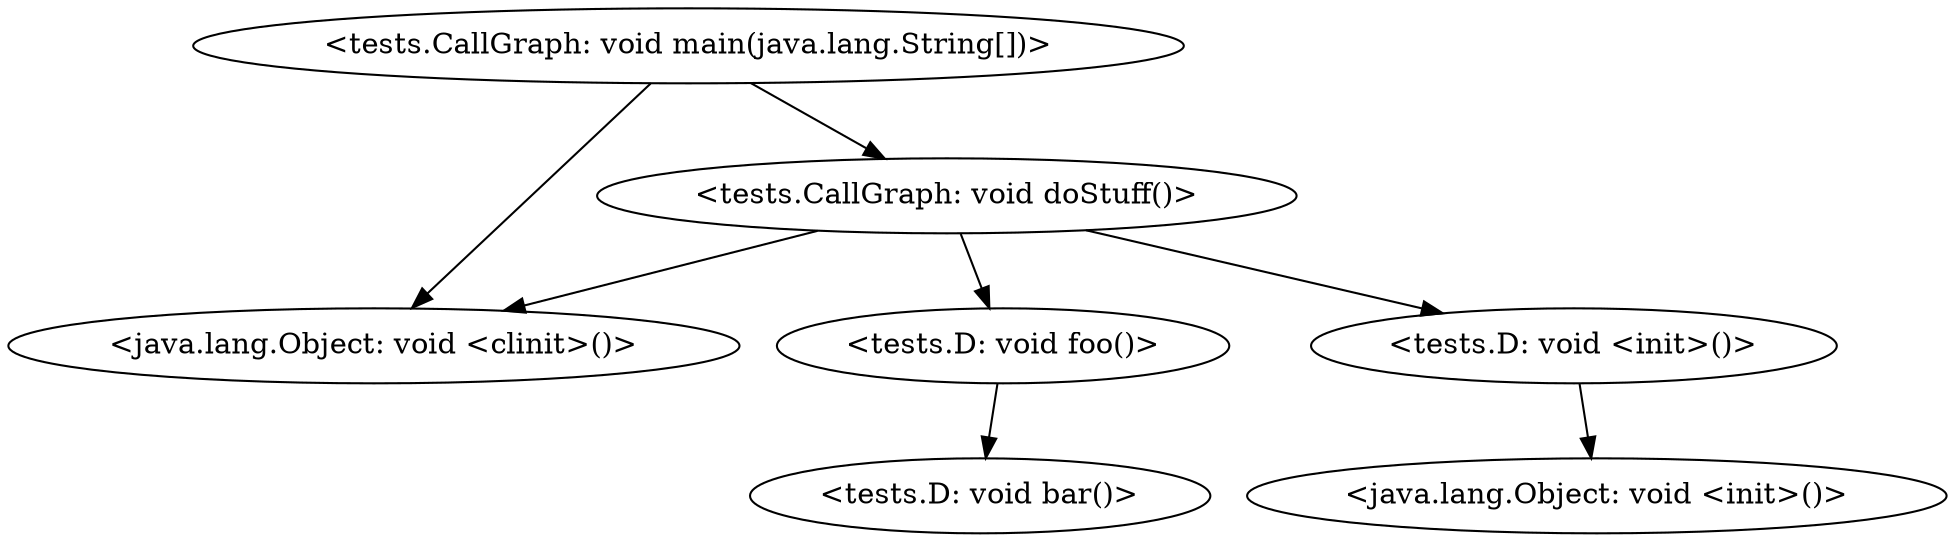 digraph "callgraph" {
    "<tests.CallGraph: void main(java.lang.String[])>";
    "<java.lang.Object: void <clinit>()>";
    "<tests.CallGraph: void main(java.lang.String[])>"->"<java.lang.Object: void <clinit>()>";
    "<tests.CallGraph: void doStuff()>";
    "<tests.CallGraph: void main(java.lang.String[])>"->"<tests.CallGraph: void doStuff()>";
    "<tests.CallGraph: void doStuff()>"->"<java.lang.Object: void <clinit>()>";
    "<tests.D: void foo()>";
    "<tests.CallGraph: void doStuff()>"->"<tests.D: void foo()>";
    "<tests.D: void <init>()>";
    "<tests.CallGraph: void doStuff()>"->"<tests.D: void <init>()>";
    "<java.lang.Object: void <init>()>";
    "<tests.D: void <init>()>"->"<java.lang.Object: void <init>()>";
    "<tests.D: void bar()>";
    "<tests.D: void foo()>"->"<tests.D: void bar()>";
}

